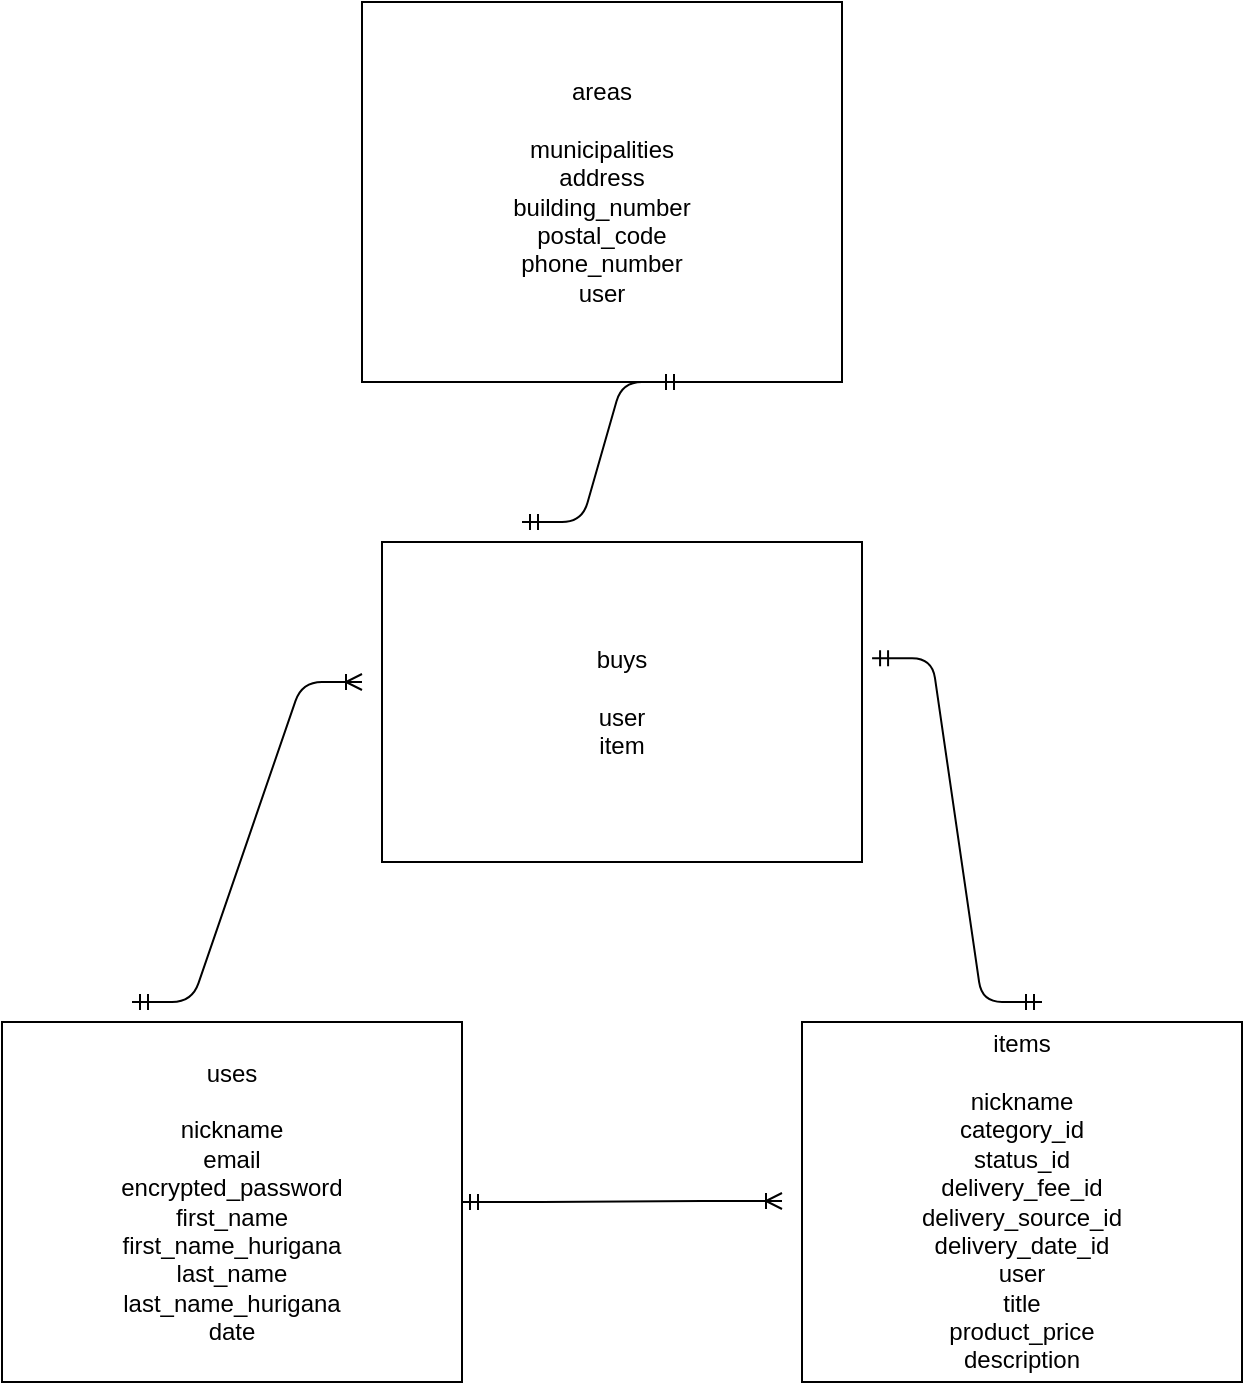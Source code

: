<mxfile version="14.2.4" type="embed">
    <diagram id="Qit2CvinwSENeYdin00_" name="ページ1">
        <mxGraphModel dx="728" dy="680" grid="1" gridSize="10" guides="1" tooltips="1" connect="1" arrows="1" fold="1" page="1" pageScale="1" pageWidth="827" pageHeight="1169" math="0" shadow="0">
            <root>
                <mxCell id="0"/>
                <mxCell id="1" parent="0"/>
                <mxCell id="54" value="uses&lt;br&gt;&lt;br&gt;nickname&lt;br&gt;email&lt;br&gt;encrypted_password&lt;br&gt;first_name&lt;br&gt;first_name_hurigana&lt;br&gt;last_name&lt;br&gt;last_name_hurigana&lt;br&gt;date" style="whiteSpace=wrap;html=1;align=center;" parent="1" vertex="1">
                    <mxGeometry x="80" y="530" width="230" height="180" as="geometry"/>
                </mxCell>
                <mxCell id="55" value="items&lt;br&gt;&lt;br&gt;nickname&lt;br&gt;category_id&lt;br&gt;status_id&lt;br&gt;delivery_fee_id&lt;br&gt;delivery_source_id&lt;br&gt;delivery_date_id&lt;br&gt;user&lt;br&gt;title&lt;br&gt;product_price&lt;br&gt;description" style="whiteSpace=wrap;html=1;align=center;" parent="1" vertex="1">
                    <mxGeometry x="480" y="530" width="220" height="180" as="geometry"/>
                </mxCell>
                <mxCell id="57" value="buys&lt;br&gt;&lt;br&gt;user&lt;br&gt;item" style="whiteSpace=wrap;html=1;align=center;" parent="1" vertex="1">
                    <mxGeometry x="270" y="290" width="240" height="160" as="geometry"/>
                </mxCell>
                <mxCell id="58" value="areas&lt;br&gt;&lt;br&gt;municipalities&lt;br&gt;address&lt;br&gt;building_number&lt;br&gt;postal_code&lt;br&gt;phone_number&lt;br&gt;user" style="whiteSpace=wrap;html=1;align=center;" parent="1" vertex="1">
                    <mxGeometry x="260" y="20" width="240" height="190" as="geometry"/>
                </mxCell>
                <mxCell id="67" value="" style="edgeStyle=entityRelationEdgeStyle;fontSize=12;html=1;endArrow=ERoneToMany;startArrow=ERmandOne;" parent="1" edge="1">
                    <mxGeometry width="100" height="100" relative="1" as="geometry">
                        <mxPoint x="310" y="620" as="sourcePoint"/>
                        <mxPoint x="470" y="619.5" as="targetPoint"/>
                    </mxGeometry>
                </mxCell>
                <mxCell id="76" value="" style="edgeStyle=entityRelationEdgeStyle;fontSize=12;html=1;endArrow=ERoneToMany;startArrow=ERmandOne;" parent="1" edge="1">
                    <mxGeometry width="100" height="100" relative="1" as="geometry">
                        <mxPoint x="145" y="520" as="sourcePoint"/>
                        <mxPoint x="260" y="360" as="targetPoint"/>
                    </mxGeometry>
                </mxCell>
                <mxCell id="77" value="" style="edgeStyle=entityRelationEdgeStyle;fontSize=12;html=1;endArrow=ERmandOne;startArrow=ERmandOne;exitX=1.021;exitY=0.363;exitDx=0;exitDy=0;exitPerimeter=0;" parent="1" source="57" edge="1">
                    <mxGeometry width="100" height="100" relative="1" as="geometry">
                        <mxPoint x="540" y="490" as="sourcePoint"/>
                        <mxPoint x="600" y="520" as="targetPoint"/>
                    </mxGeometry>
                </mxCell>
                <mxCell id="78" value="" style="edgeStyle=entityRelationEdgeStyle;fontSize=12;html=1;endArrow=ERmandOne;startArrow=ERmandOne;" edge="1" parent="1">
                    <mxGeometry width="100" height="100" relative="1" as="geometry">
                        <mxPoint x="340" y="280" as="sourcePoint"/>
                        <mxPoint x="420" y="210" as="targetPoint"/>
                    </mxGeometry>
                </mxCell>
            </root>
        </mxGraphModel>
    </diagram>
</mxfile>